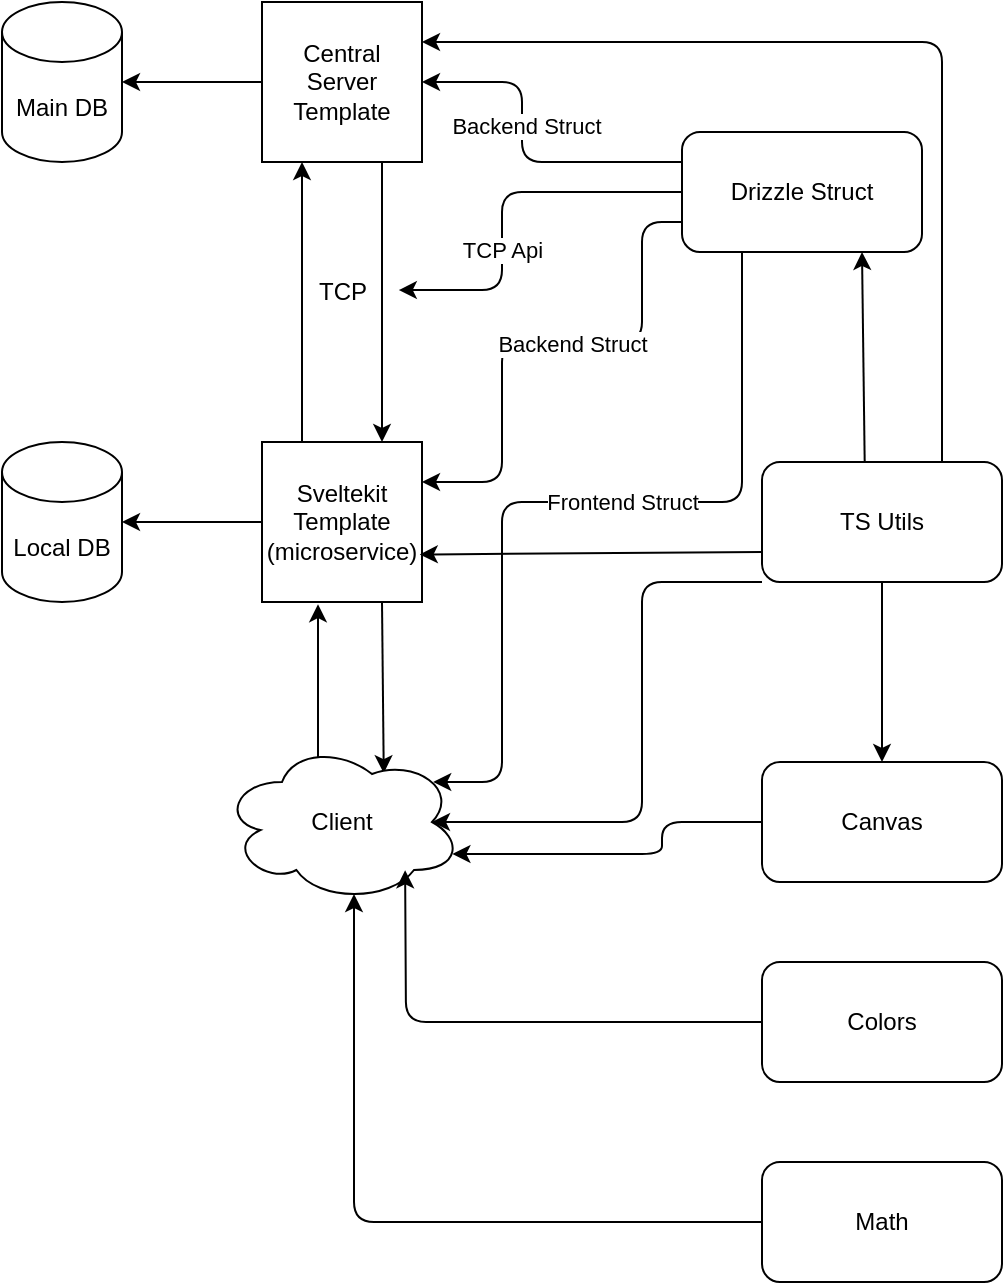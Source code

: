 <mxfile>
    <diagram id="9PPvbMNQ_5R55Cw5nUzB" name="Page-1">
        <mxGraphModel dx="1867" dy="1075" grid="1" gridSize="10" guides="1" tooltips="1" connect="1" arrows="1" fold="1" page="1" pageScale="1" pageWidth="850" pageHeight="1100" math="0" shadow="0">
            <root>
                <mxCell id="0"/>
                <mxCell id="1" parent="0"/>
                <mxCell id="4" style="edgeStyle=none;html=1;exitX=0.25;exitY=0;exitDx=0;exitDy=0;entryX=0.25;entryY=1;entryDx=0;entryDy=0;" parent="1" source="2" target="3" edge="1">
                    <mxGeometry relative="1" as="geometry"/>
                </mxCell>
                <mxCell id="9" style="edgeStyle=none;html=1;exitX=0;exitY=0.5;exitDx=0;exitDy=0;" parent="1" source="2" target="8" edge="1">
                    <mxGeometry relative="1" as="geometry"/>
                </mxCell>
                <mxCell id="41" style="edgeStyle=none;html=1;exitX=0.75;exitY=1;exitDx=0;exitDy=0;entryX=0.674;entryY=0.195;entryDx=0;entryDy=0;entryPerimeter=0;" edge="1" parent="1" source="2" target="16">
                    <mxGeometry relative="1" as="geometry"/>
                </mxCell>
                <mxCell id="2" value="Sveltekit&lt;br&gt;Template&lt;br&gt;(microservice)" style="whiteSpace=wrap;html=1;aspect=fixed;" parent="1" vertex="1">
                    <mxGeometry x="270" y="400" width="80" height="80" as="geometry"/>
                </mxCell>
                <mxCell id="5" style="edgeStyle=none;html=1;exitX=0.75;exitY=1;exitDx=0;exitDy=0;entryX=0.75;entryY=0;entryDx=0;entryDy=0;" parent="1" source="3" target="2" edge="1">
                    <mxGeometry relative="1" as="geometry"/>
                </mxCell>
                <mxCell id="7" style="edgeStyle=none;html=1;exitX=0;exitY=0.5;exitDx=0;exitDy=0;" parent="1" source="3" target="6" edge="1">
                    <mxGeometry relative="1" as="geometry"/>
                </mxCell>
                <mxCell id="3" value="Central&lt;br&gt;Server&lt;br&gt;Template" style="whiteSpace=wrap;html=1;aspect=fixed;" parent="1" vertex="1">
                    <mxGeometry x="270" y="180" width="80" height="80" as="geometry"/>
                </mxCell>
                <mxCell id="6" value="Main DB" style="shape=cylinder3;whiteSpace=wrap;html=1;boundedLbl=1;backgroundOutline=1;size=15;" parent="1" vertex="1">
                    <mxGeometry x="140" y="180" width="60" height="80" as="geometry"/>
                </mxCell>
                <mxCell id="8" value="Local DB" style="shape=cylinder3;whiteSpace=wrap;html=1;boundedLbl=1;backgroundOutline=1;size=15;" parent="1" vertex="1">
                    <mxGeometry x="140" y="400" width="60" height="80" as="geometry"/>
                </mxCell>
                <mxCell id="10" value="TCP" style="text;html=1;align=center;verticalAlign=middle;resizable=0;points=[];autosize=1;strokeColor=none;fillColor=none;" parent="1" vertex="1">
                    <mxGeometry x="285" y="310" width="50" height="30" as="geometry"/>
                </mxCell>
                <mxCell id="12" style="edgeStyle=none;html=1;exitX=0;exitY=0.25;exitDx=0;exitDy=0;entryX=1;entryY=0.5;entryDx=0;entryDy=0;" parent="1" source="11" target="3" edge="1">
                    <mxGeometry relative="1" as="geometry">
                        <Array as="points">
                            <mxPoint x="400" y="260"/>
                            <mxPoint x="400" y="220"/>
                        </Array>
                    </mxGeometry>
                </mxCell>
                <mxCell id="13" value="Backend Struct" style="edgeLabel;html=1;align=center;verticalAlign=middle;resizable=0;points=[];" parent="12" vertex="1" connectable="0">
                    <mxGeometry x="0.154" y="-2" relative="1" as="geometry">
                        <mxPoint as="offset"/>
                    </mxGeometry>
                </mxCell>
                <mxCell id="14" style="edgeStyle=none;html=1;exitX=0;exitY=0.75;exitDx=0;exitDy=0;entryX=1;entryY=0.25;entryDx=0;entryDy=0;" parent="1" source="11" target="2" edge="1">
                    <mxGeometry relative="1" as="geometry">
                        <Array as="points">
                            <mxPoint x="460" y="290"/>
                            <mxPoint x="460" y="350"/>
                            <mxPoint x="420" y="350"/>
                            <mxPoint x="390" y="350"/>
                            <mxPoint x="390" y="420"/>
                        </Array>
                    </mxGeometry>
                </mxCell>
                <mxCell id="15" value="Backend Struct" style="edgeLabel;html=1;align=center;verticalAlign=middle;resizable=0;points=[];" parent="14" vertex="1" connectable="0">
                    <mxGeometry x="-0.062" y="1" relative="1" as="geometry">
                        <mxPoint x="7" as="offset"/>
                    </mxGeometry>
                </mxCell>
                <mxCell id="21" style="edgeStyle=none;html=1;exitX=0.25;exitY=1;exitDx=0;exitDy=0;entryX=0.88;entryY=0.25;entryDx=0;entryDy=0;entryPerimeter=0;" parent="1" source="11" target="16" edge="1">
                    <mxGeometry relative="1" as="geometry">
                        <Array as="points">
                            <mxPoint x="510" y="430"/>
                            <mxPoint x="390" y="430"/>
                            <mxPoint x="390" y="570"/>
                        </Array>
                    </mxGeometry>
                </mxCell>
                <mxCell id="22" value="Frontend Struct" style="edgeLabel;html=1;align=center;verticalAlign=middle;resizable=0;points=[];" parent="21" vertex="1" connectable="0">
                    <mxGeometry x="0.059" relative="1" as="geometry">
                        <mxPoint x="37" as="offset"/>
                    </mxGeometry>
                </mxCell>
                <mxCell id="24" style="edgeStyle=none;html=1;exitX=0;exitY=0.5;exitDx=0;exitDy=0;entryX=1.068;entryY=0.468;entryDx=0;entryDy=0;entryPerimeter=0;" parent="1" source="11" target="10" edge="1">
                    <mxGeometry relative="1" as="geometry">
                        <Array as="points">
                            <mxPoint x="390" y="275"/>
                            <mxPoint x="390" y="324"/>
                        </Array>
                    </mxGeometry>
                </mxCell>
                <mxCell id="25" value="TCP Api" style="edgeLabel;html=1;align=center;verticalAlign=middle;resizable=0;points=[];" parent="24" vertex="1" connectable="0">
                    <mxGeometry x="0.436" y="-2" relative="1" as="geometry">
                        <mxPoint x="2" y="-18" as="offset"/>
                    </mxGeometry>
                </mxCell>
                <mxCell id="11" value="Drizzle Struct" style="rounded=1;whiteSpace=wrap;html=1;" parent="1" vertex="1">
                    <mxGeometry x="480" y="245" width="120" height="60" as="geometry"/>
                </mxCell>
                <mxCell id="42" style="edgeStyle=none;html=1;exitX=0.4;exitY=0.1;exitDx=0;exitDy=0;exitPerimeter=0;entryX=0.35;entryY=1.014;entryDx=0;entryDy=0;entryPerimeter=0;" edge="1" parent="1" source="16" target="2">
                    <mxGeometry relative="1" as="geometry"/>
                </mxCell>
                <mxCell id="16" value="Client" style="ellipse;shape=cloud;whiteSpace=wrap;html=1;" parent="1" vertex="1">
                    <mxGeometry x="250" y="550" width="120" height="80" as="geometry"/>
                </mxCell>
                <mxCell id="26" style="edgeStyle=none;html=1;exitX=0.428;exitY=0.021;exitDx=0;exitDy=0;entryX=0.75;entryY=1;entryDx=0;entryDy=0;exitPerimeter=0;" parent="1" source="23" target="11" edge="1">
                    <mxGeometry relative="1" as="geometry"/>
                </mxCell>
                <mxCell id="27" style="edgeStyle=none;html=1;exitX=0;exitY=0.75;exitDx=0;exitDy=0;entryX=0.986;entryY=0.703;entryDx=0;entryDy=0;entryPerimeter=0;" parent="1" source="23" target="2" edge="1">
                    <mxGeometry relative="1" as="geometry"/>
                </mxCell>
                <mxCell id="28" style="edgeStyle=none;html=1;exitX=0;exitY=1;exitDx=0;exitDy=0;entryX=0.875;entryY=0.5;entryDx=0;entryDy=0;entryPerimeter=0;" parent="1" source="23" target="16" edge="1">
                    <mxGeometry relative="1" as="geometry">
                        <Array as="points">
                            <mxPoint x="460" y="470"/>
                            <mxPoint x="460" y="590"/>
                        </Array>
                    </mxGeometry>
                </mxCell>
                <mxCell id="33" style="edgeStyle=none;html=1;exitX=0.75;exitY=0;exitDx=0;exitDy=0;entryX=1;entryY=0.25;entryDx=0;entryDy=0;" parent="1" source="23" target="3" edge="1">
                    <mxGeometry relative="1" as="geometry">
                        <Array as="points">
                            <mxPoint x="610" y="200"/>
                        </Array>
                    </mxGeometry>
                </mxCell>
                <mxCell id="36" style="edgeStyle=none;html=1;exitX=0.5;exitY=1;exitDx=0;exitDy=0;entryX=0.5;entryY=0;entryDx=0;entryDy=0;" parent="1" source="23" target="34" edge="1">
                    <mxGeometry relative="1" as="geometry"/>
                </mxCell>
                <mxCell id="23" value="TS Utils" style="rounded=1;whiteSpace=wrap;html=1;" parent="1" vertex="1">
                    <mxGeometry x="520" y="410" width="120" height="60" as="geometry"/>
                </mxCell>
                <mxCell id="35" style="edgeStyle=none;html=1;exitX=0;exitY=0.5;exitDx=0;exitDy=0;entryX=0.96;entryY=0.7;entryDx=0;entryDy=0;entryPerimeter=0;" parent="1" source="34" target="16" edge="1">
                    <mxGeometry relative="1" as="geometry">
                        <Array as="points">
                            <mxPoint x="470" y="590"/>
                            <mxPoint x="470" y="606"/>
                        </Array>
                    </mxGeometry>
                </mxCell>
                <mxCell id="34" value="Canvas" style="rounded=1;whiteSpace=wrap;html=1;" parent="1" vertex="1">
                    <mxGeometry x="520" y="560" width="120" height="60" as="geometry"/>
                </mxCell>
                <mxCell id="38" style="edgeStyle=none;html=1;exitX=0;exitY=0.5;exitDx=0;exitDy=0;entryX=0.763;entryY=0.802;entryDx=0;entryDy=0;entryPerimeter=0;" parent="1" source="37" target="16" edge="1">
                    <mxGeometry relative="1" as="geometry">
                        <Array as="points">
                            <mxPoint x="470" y="690"/>
                            <mxPoint x="342" y="690"/>
                        </Array>
                    </mxGeometry>
                </mxCell>
                <mxCell id="37" value="Colors" style="rounded=1;whiteSpace=wrap;html=1;" parent="1" vertex="1">
                    <mxGeometry x="520" y="660" width="120" height="60" as="geometry"/>
                </mxCell>
                <mxCell id="40" style="edgeStyle=none;html=1;exitX=0;exitY=0.5;exitDx=0;exitDy=0;entryX=0.55;entryY=0.95;entryDx=0;entryDy=0;entryPerimeter=0;" parent="1" source="39" target="16" edge="1">
                    <mxGeometry relative="1" as="geometry">
                        <Array as="points">
                            <mxPoint x="316" y="790"/>
                        </Array>
                    </mxGeometry>
                </mxCell>
                <mxCell id="39" value="Math" style="rounded=1;whiteSpace=wrap;html=1;" parent="1" vertex="1">
                    <mxGeometry x="520" y="760" width="120" height="60" as="geometry"/>
                </mxCell>
            </root>
        </mxGraphModel>
    </diagram>
</mxfile>
